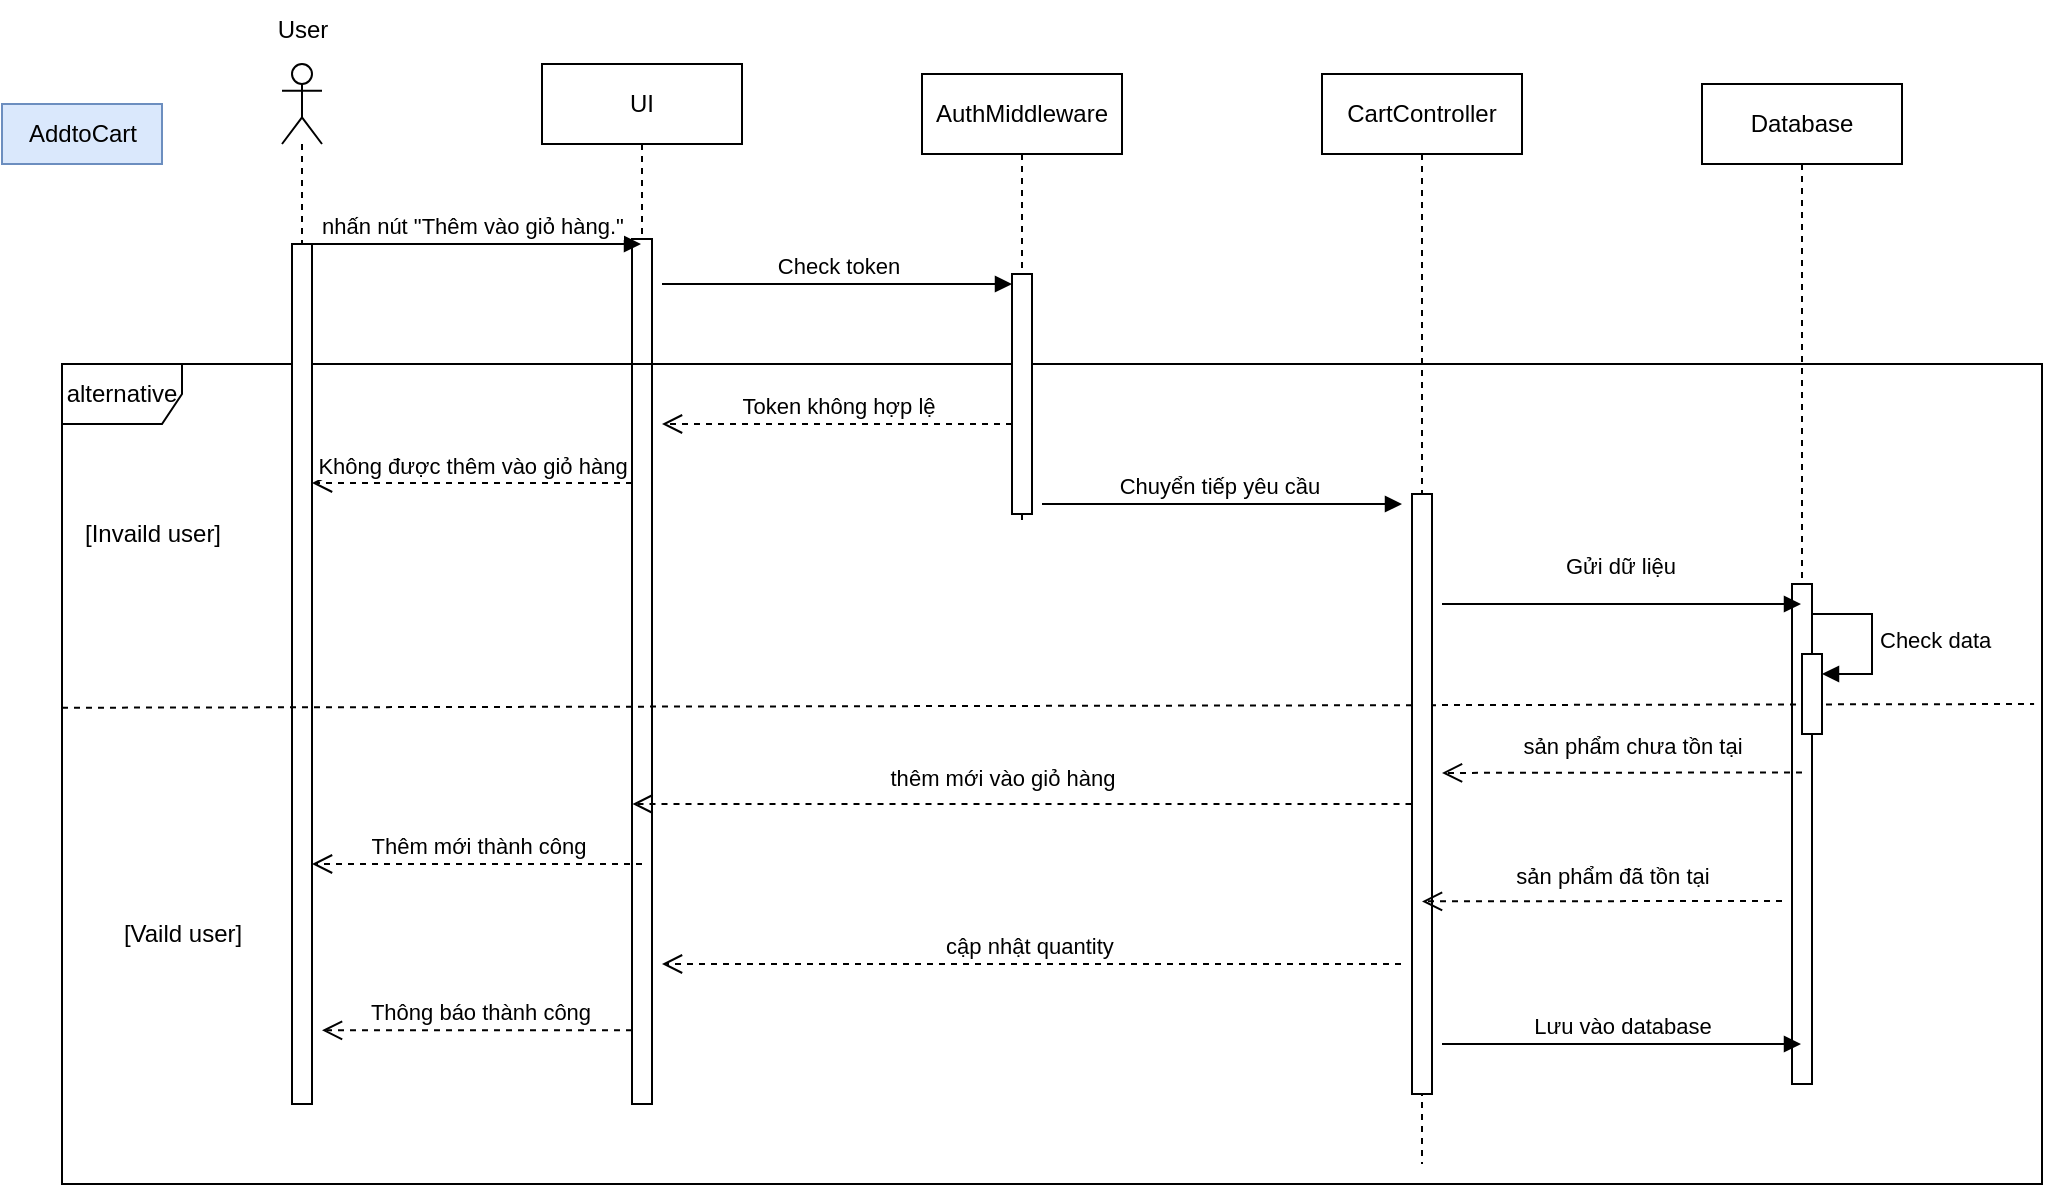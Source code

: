 <mxfile version="24.8.4">
  <diagram name="Trang-1" id="-a8Z6UhnuRNHjZpXbeR-">
    <mxGraphModel dx="2049" dy="566" grid="1" gridSize="10" guides="1" tooltips="1" connect="1" arrows="1" fold="1" page="1" pageScale="1" pageWidth="827" pageHeight="1169" math="0" shadow="0">
      <root>
        <mxCell id="0" />
        <mxCell id="1" parent="0" />
        <mxCell id="4mUNGZykfSJRsMWHa9BW-7" value="AddtoCart" style="text;html=1;align=center;verticalAlign=middle;resizable=0;points=[];autosize=1;strokeColor=#6c8ebf;fillColor=#dae8fc;" parent="1" vertex="1">
          <mxGeometry x="-200" y="110" width="80" height="30" as="geometry" />
        </mxCell>
        <mxCell id="4mUNGZykfSJRsMWHa9BW-8" value="" style="shape=umlLifeline;perimeter=lifelinePerimeter;whiteSpace=wrap;html=1;container=1;dropTarget=0;collapsible=0;recursiveResize=0;outlineConnect=0;portConstraint=eastwest;newEdgeStyle={&quot;curved&quot;:0,&quot;rounded&quot;:0};participant=umlActor;" parent="1" vertex="1">
          <mxGeometry x="-60" y="90" width="20" height="420" as="geometry" />
        </mxCell>
        <mxCell id="4mUNGZykfSJRsMWHa9BW-9" value="UI" style="shape=umlLifeline;perimeter=lifelinePerimeter;whiteSpace=wrap;html=1;container=1;dropTarget=0;collapsible=0;recursiveResize=0;outlineConnect=0;portConstraint=eastwest;newEdgeStyle={&quot;curved&quot;:0,&quot;rounded&quot;:0};" parent="1" vertex="1">
          <mxGeometry x="70" y="90" width="100" height="520" as="geometry" />
        </mxCell>
        <mxCell id="4mUNGZykfSJRsMWHa9BW-16" value="" style="html=1;points=[[0,0,0,0,5],[0,1,0,0,-5],[1,0,0,0,5],[1,1,0,0,-5]];perimeter=orthogonalPerimeter;outlineConnect=0;targetShapes=umlLifeline;portConstraint=eastwest;newEdgeStyle={&quot;curved&quot;:0,&quot;rounded&quot;:0};" parent="4mUNGZykfSJRsMWHa9BW-9" vertex="1">
          <mxGeometry x="45" y="87.5" width="10" height="432.5" as="geometry" />
        </mxCell>
        <mxCell id="4mUNGZykfSJRsMWHa9BW-11" value="Database" style="shape=umlLifeline;perimeter=lifelinePerimeter;whiteSpace=wrap;html=1;container=1;dropTarget=0;collapsible=0;recursiveResize=0;outlineConnect=0;portConstraint=eastwest;newEdgeStyle={&quot;curved&quot;:0,&quot;rounded&quot;:0};" parent="1" vertex="1">
          <mxGeometry x="650" y="100" width="100" height="500" as="geometry" />
        </mxCell>
        <mxCell id="enZPoDcmj9S5zknJX-PJ-5" value="" style="html=1;points=[[0,0,0,0,5],[0,1,0,0,-5],[1,0,0,0,5],[1,1,0,0,-5]];perimeter=orthogonalPerimeter;outlineConnect=0;targetShapes=umlLifeline;portConstraint=eastwest;newEdgeStyle={&quot;curved&quot;:0,&quot;rounded&quot;:0};" parent="4mUNGZykfSJRsMWHa9BW-11" vertex="1">
          <mxGeometry x="45" y="250" width="10" height="250" as="geometry" />
        </mxCell>
        <mxCell id="4mUNGZykfSJRsMWHa9BW-12" value="&lt;div style=&quot;&quot;&gt;nhấn nút &quot;Thêm vào giỏ hàng.&quot;&lt;/div&gt;" style="html=1;verticalAlign=bottom;endArrow=block;curved=0;rounded=0;strokeColor=default;align=center;" parent="1" target="4mUNGZykfSJRsMWHa9BW-9" edge="1">
          <mxGeometry x="0.003" width="80" relative="1" as="geometry">
            <mxPoint x="-50" y="180" as="sourcePoint" />
            <mxPoint x="30" y="190" as="targetPoint" />
            <mxPoint as="offset" />
          </mxGeometry>
        </mxCell>
        <mxCell id="4mUNGZykfSJRsMWHa9BW-23" value="alternative" style="shape=umlFrame;whiteSpace=wrap;html=1;pointerEvents=0;" parent="1" vertex="1">
          <mxGeometry x="-170" y="240" width="990" height="410" as="geometry" />
        </mxCell>
        <mxCell id="4mUNGZykfSJRsMWHa9BW-26" value="[Invaild user]" style="text;html=1;align=center;verticalAlign=middle;resizable=0;points=[];autosize=1;strokeColor=none;fillColor=none;" parent="1" vertex="1">
          <mxGeometry x="-170" y="310" width="90" height="30" as="geometry" />
        </mxCell>
        <mxCell id="4mUNGZykfSJRsMWHa9BW-27" value="[Vaild user]" style="text;html=1;align=center;verticalAlign=middle;resizable=0;points=[];autosize=1;strokeColor=none;fillColor=none;" parent="1" vertex="1">
          <mxGeometry x="-150" y="510" width="80" height="30" as="geometry" />
        </mxCell>
        <mxCell id="4mUNGZykfSJRsMWHa9BW-28" value="&lt;span class=&quot;hljs-selector-tag&quot;&gt;c&lt;/span&gt;ậ&lt;span class=&quot;hljs-selector-tag&quot;&gt;p&lt;/span&gt; &lt;span class=&quot;hljs-selector-tag&quot;&gt;nh&lt;/span&gt;ậ&lt;span class=&quot;hljs-selector-tag&quot;&gt;t&lt;/span&gt; &lt;span class=&quot;hljs-selector-tag&quot;&gt;quantity&lt;/span&gt;&amp;nbsp;" style="html=1;verticalAlign=bottom;endArrow=open;dashed=1;endSize=8;curved=0;rounded=0;" parent="1" edge="1">
          <mxGeometry relative="1" as="geometry">
            <mxPoint x="499.5" y="540" as="sourcePoint" />
            <mxPoint x="130" y="540" as="targetPoint" />
          </mxGeometry>
        </mxCell>
        <mxCell id="4mUNGZykfSJRsMWHa9BW-29" value="Thêm mới thành công" style="html=1;verticalAlign=bottom;endArrow=open;dashed=1;endSize=8;curved=0;rounded=0;" parent="1" edge="1">
          <mxGeometry relative="1" as="geometry">
            <mxPoint x="120" y="490" as="sourcePoint" />
            <mxPoint x="-45" y="490" as="targetPoint" />
          </mxGeometry>
        </mxCell>
        <mxCell id="4mUNGZykfSJRsMWHa9BW-30" value="Thông báo thành công" style="html=1;verticalAlign=bottom;endArrow=open;dashed=1;endSize=8;curved=0;rounded=0;" parent="1" edge="1" source="4mUNGZykfSJRsMWHa9BW-16">
          <mxGeometry relative="1" as="geometry">
            <mxPoint x="120" y="580" as="sourcePoint" />
            <mxPoint x="-40" y="573.18" as="targetPoint" />
            <mxPoint x="1" as="offset" />
          </mxGeometry>
        </mxCell>
        <mxCell id="enZPoDcmj9S5zknJX-PJ-1" value="Không được thêm vào giỏ hàng" style="html=1;verticalAlign=bottom;endArrow=open;dashed=1;endSize=8;curved=0;rounded=0;" parent="1" edge="1" source="4mUNGZykfSJRsMWHa9BW-16">
          <mxGeometry relative="1" as="geometry">
            <mxPoint x="154.5" y="299.5" as="sourcePoint" />
            <mxPoint x="-45" y="299.5" as="targetPoint" />
          </mxGeometry>
        </mxCell>
        <mxCell id="enZPoDcmj9S5zknJX-PJ-8" value="&lt;span class=&quot;hljs-selector-tag&quot;&gt;s&lt;/span&gt;ả&lt;span class=&quot;hljs-selector-tag&quot;&gt;n&lt;/span&gt; &lt;span class=&quot;hljs-selector-tag&quot;&gt;ph&lt;/span&gt;ẩ&lt;span class=&quot;hljs-selector-tag&quot;&gt;m&lt;/span&gt; &lt;span class=&quot;hljs-selector-tag&quot;&gt;ch&lt;/span&gt;ư&lt;span class=&quot;hljs-selector-tag&quot;&gt;a&lt;/span&gt; &lt;span class=&quot;hljs-selector-tag&quot;&gt;t&lt;/span&gt;ồ&lt;span class=&quot;hljs-selector-tag&quot;&gt;n&lt;/span&gt; &lt;span class=&quot;hljs-selector-tag&quot;&gt;t&lt;/span&gt;ạ&lt;span class=&quot;hljs-selector-tag&quot;&gt;i&lt;/span&gt;" style="html=1;verticalAlign=bottom;endArrow=open;dashed=1;endSize=8;curved=0;rounded=0;" parent="1" edge="1">
          <mxGeometry x="-0.067" y="-4" relative="1" as="geometry">
            <mxPoint x="700" y="444.23" as="sourcePoint" />
            <mxPoint x="520" y="444.46" as="targetPoint" />
            <mxPoint x="-1" as="offset" />
          </mxGeometry>
        </mxCell>
        <mxCell id="enZPoDcmj9S5zknJX-PJ-9" value="" style="html=1;points=[[0,0,0,0,5],[0,1,0,0,-5],[1,0,0,0,5],[1,1,0,0,-5]];perimeter=orthogonalPerimeter;outlineConnect=0;targetShapes=umlLifeline;portConstraint=eastwest;newEdgeStyle={&quot;curved&quot;:0,&quot;rounded&quot;:0};" parent="1" vertex="1">
          <mxGeometry x="-55" y="180" width="10" height="430" as="geometry" />
        </mxCell>
        <mxCell id="enZPoDcmj9S5zknJX-PJ-10" value="" style="endArrow=none;dashed=1;html=1;rounded=0;exitX=0.005;exitY=0.601;exitDx=0;exitDy=0;exitPerimeter=0;entryX=0.996;entryY=0.396;entryDx=0;entryDy=0;entryPerimeter=0;" parent="1" edge="1">
          <mxGeometry width="50" height="50" relative="1" as="geometry">
            <mxPoint x="-170" y="411.87" as="sourcePoint" />
            <mxPoint x="816.04" y="410.0" as="targetPoint" />
          </mxGeometry>
        </mxCell>
        <mxCell id="HFi5EjZitsS3R7-4-ney-1" value="Check token" style="html=1;verticalAlign=bottom;endArrow=block;curved=0;rounded=0;" parent="1" edge="1">
          <mxGeometry width="80" relative="1" as="geometry">
            <mxPoint x="130" y="200" as="sourcePoint" />
            <mxPoint x="305" y="200" as="targetPoint" />
          </mxGeometry>
        </mxCell>
        <mxCell id="HFi5EjZitsS3R7-4-ney-2" value="Token không hợp lệ" style="html=1;verticalAlign=bottom;endArrow=open;dashed=1;endSize=8;curved=0;rounded=0;" parent="1" edge="1">
          <mxGeometry relative="1" as="geometry">
            <mxPoint x="305" y="270" as="sourcePoint" />
            <mxPoint x="130" y="270" as="targetPoint" />
          </mxGeometry>
        </mxCell>
        <mxCell id="__19vXfUVPWas-dRL_L8-2" value="&lt;span class=&quot;hljs-selector-tag&quot;&gt;th&lt;/span&gt;ê&lt;span class=&quot;hljs-selector-tag&quot;&gt;m&lt;/span&gt; &lt;span class=&quot;hljs-selector-tag&quot;&gt;m&lt;/span&gt;ớ&lt;span class=&quot;hljs-selector-tag&quot;&gt;i&lt;/span&gt; &lt;span class=&quot;hljs-selector-tag&quot;&gt;v&lt;/span&gt;à&lt;span class=&quot;hljs-selector-tag&quot;&gt;o&lt;/span&gt; &lt;span class=&quot;hljs-selector-tag&quot;&gt;gi&lt;/span&gt;ỏ &lt;span class=&quot;hljs-selector-tag&quot;&gt;h&lt;/span&gt;à&lt;span class=&quot;hljs-selector-tag&quot;&gt;ng&lt;/span&gt;" style="html=1;verticalAlign=bottom;endArrow=open;dashed=1;endSize=8;curved=0;rounded=0;" parent="1" edge="1">
          <mxGeometry x="0.05" y="-4" relative="1" as="geometry">
            <mxPoint x="504.75" y="460.0" as="sourcePoint" />
            <mxPoint x="115.252" y="460" as="targetPoint" />
            <mxPoint as="offset" />
          </mxGeometry>
        </mxCell>
        <mxCell id="LwlhWjC0HHJAO8HIsf-f-1" value="User" style="text;html=1;align=center;verticalAlign=middle;resizable=0;points=[];autosize=1;strokeColor=none;fillColor=none;" vertex="1" parent="1">
          <mxGeometry x="-75" y="58" width="50" height="30" as="geometry" />
        </mxCell>
        <mxCell id="LwlhWjC0HHJAO8HIsf-f-2" value="Chuyển tiếp yêu cầu&amp;nbsp;" style="html=1;verticalAlign=bottom;endArrow=block;curved=0;rounded=0;" edge="1" parent="1">
          <mxGeometry width="80" relative="1" as="geometry">
            <mxPoint x="320" y="310" as="sourcePoint" />
            <mxPoint x="500" y="310" as="targetPoint" />
          </mxGeometry>
        </mxCell>
        <mxCell id="LwlhWjC0HHJAO8HIsf-f-3" value="AuthMiddleware" style="shape=umlLifeline;perimeter=lifelinePerimeter;whiteSpace=wrap;html=1;container=1;dropTarget=0;collapsible=0;recursiveResize=0;outlineConnect=0;portConstraint=eastwest;newEdgeStyle={&quot;curved&quot;:0,&quot;rounded&quot;:0};" vertex="1" parent="1">
          <mxGeometry x="260" y="95" width="100" height="225" as="geometry" />
        </mxCell>
        <mxCell id="LwlhWjC0HHJAO8HIsf-f-4" value="" style="html=1;points=[[0,0,0,0,5],[0,1,0,0,-5],[1,0,0,0,5],[1,1,0,0,-5]];perimeter=orthogonalPerimeter;outlineConnect=0;targetShapes=umlLifeline;portConstraint=eastwest;newEdgeStyle={&quot;curved&quot;:0,&quot;rounded&quot;:0};" vertex="1" parent="LwlhWjC0HHJAO8HIsf-f-3">
          <mxGeometry x="45" y="100" width="10" height="120" as="geometry" />
        </mxCell>
        <mxCell id="LwlhWjC0HHJAO8HIsf-f-15" value="CartController" style="shape=umlLifeline;perimeter=lifelinePerimeter;whiteSpace=wrap;html=1;container=1;dropTarget=0;collapsible=0;recursiveResize=0;outlineConnect=0;portConstraint=eastwest;newEdgeStyle={&quot;curved&quot;:0,&quot;rounded&quot;:0};" vertex="1" parent="1">
          <mxGeometry x="460" y="95" width="100" height="545" as="geometry" />
        </mxCell>
        <mxCell id="LwlhWjC0HHJAO8HIsf-f-16" value="" style="html=1;points=[[0,0,0,0,5],[0,1,0,0,-5],[1,0,0,0,5],[1,1,0,0,-5]];perimeter=orthogonalPerimeter;outlineConnect=0;targetShapes=umlLifeline;portConstraint=eastwest;newEdgeStyle={&quot;curved&quot;:0,&quot;rounded&quot;:0};" vertex="1" parent="LwlhWjC0HHJAO8HIsf-f-15">
          <mxGeometry x="45" y="210" width="10" height="300" as="geometry" />
        </mxCell>
        <mxCell id="LwlhWjC0HHJAO8HIsf-f-17" value="Gửi dữ liệu" style="html=1;verticalAlign=bottom;endArrow=block;curved=0;rounded=0;" edge="1" parent="1" target="4mUNGZykfSJRsMWHa9BW-11">
          <mxGeometry x="0.003" y="10" width="80" relative="1" as="geometry">
            <mxPoint x="520" y="360" as="sourcePoint" />
            <mxPoint x="520" y="349.23" as="targetPoint" />
            <mxPoint x="-1" as="offset" />
          </mxGeometry>
        </mxCell>
        <mxCell id="LwlhWjC0HHJAO8HIsf-f-19" value="&lt;span class=&quot;hljs-selector-tag&quot;&gt;s&lt;/span&gt;ả&lt;span class=&quot;hljs-selector-tag&quot;&gt;n&lt;/span&gt; &lt;span class=&quot;hljs-selector-tag&quot;&gt;ph&lt;/span&gt;ẩ&lt;span class=&quot;hljs-selector-tag&quot;&gt;m&lt;/span&gt;&amp;nbsp;đã &lt;span class=&quot;hljs-selector-tag&quot;&gt;t&lt;/span&gt;ồ&lt;span class=&quot;hljs-selector-tag&quot;&gt;n&lt;/span&gt; &lt;span class=&quot;hljs-selector-tag&quot;&gt;t&lt;/span&gt;ạ&lt;span class=&quot;hljs-selector-tag&quot;&gt;i&lt;/span&gt;" style="html=1;verticalAlign=bottom;endArrow=open;dashed=1;endSize=8;curved=0;rounded=0;" edge="1" parent="1">
          <mxGeometry x="-0.067" y="-4" relative="1" as="geometry">
            <mxPoint x="690" y="508.46" as="sourcePoint" />
            <mxPoint x="510" y="508.69" as="targetPoint" />
            <mxPoint x="-1" as="offset" />
          </mxGeometry>
        </mxCell>
        <mxCell id="LwlhWjC0HHJAO8HIsf-f-20" value="" style="html=1;points=[[0,0,0,0,5],[0,1,0,0,-5],[1,0,0,0,5],[1,1,0,0,-5]];perimeter=orthogonalPerimeter;outlineConnect=0;targetShapes=umlLifeline;portConstraint=eastwest;newEdgeStyle={&quot;curved&quot;:0,&quot;rounded&quot;:0};" vertex="1" parent="1">
          <mxGeometry x="700" y="385" width="10" height="40" as="geometry" />
        </mxCell>
        <mxCell id="LwlhWjC0HHJAO8HIsf-f-21" value="Check data" style="html=1;align=left;spacingLeft=2;endArrow=block;rounded=0;edgeStyle=orthogonalEdgeStyle;curved=0;rounded=0;" edge="1" target="LwlhWjC0HHJAO8HIsf-f-20" parent="1">
          <mxGeometry relative="1" as="geometry">
            <mxPoint x="705" y="365" as="sourcePoint" />
            <Array as="points">
              <mxPoint x="735" y="395" />
            </Array>
          </mxGeometry>
        </mxCell>
        <mxCell id="LwlhWjC0HHJAO8HIsf-f-23" value="Lưu vào database" style="html=1;verticalAlign=bottom;endArrow=block;curved=0;rounded=0;" edge="1" parent="1" target="4mUNGZykfSJRsMWHa9BW-11">
          <mxGeometry width="80" relative="1" as="geometry">
            <mxPoint x="520" y="580" as="sourcePoint" />
            <mxPoint x="600" y="580" as="targetPoint" />
          </mxGeometry>
        </mxCell>
      </root>
    </mxGraphModel>
  </diagram>
</mxfile>
